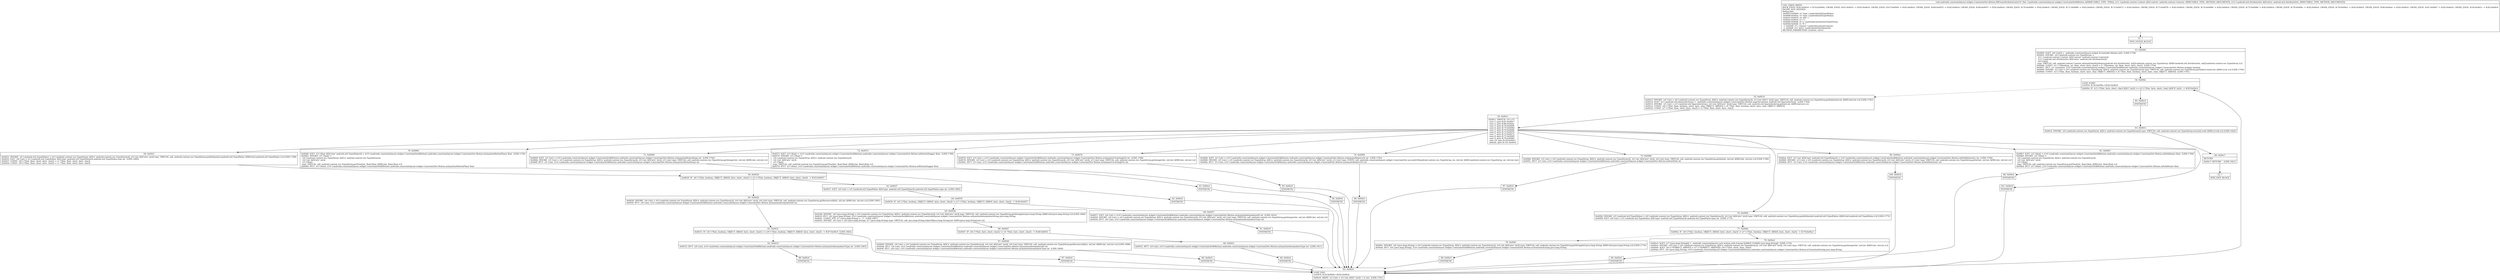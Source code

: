 digraph "CFG forandroidx.constraintlayout.widget.ConstraintSet.Motion.fillFromAttributeList(Landroid\/content\/Context;Landroid\/util\/AttributeSet;)V" {
Node_51 [shape=record,label="{51\:\ ?|MTH_ENTER_BLOCK\l}"];
Node_53 [shape=record,label="{53\:\ 0x0000|0x0000: SGET  (r0 I:int[]) =  androidx.constraintlayout.widget.R.styleable.Motion int[]  (LINE:1758)\l0x0002: INVOKE  (r0 I:android.content.res.TypedArray) = \l  (r11 I:android.content.Context A[D('context' android.content.Context)])\l  (r12 I:android.util.AttributeSet A[D('attrs' android.util.AttributeSet)])\l  (r0 I:int[])\l type: VIRTUAL call: android.content.Context.obtainStyledAttributes(android.util.AttributeSet, int[]):android.content.res.TypedArray A[MD:(android.util.AttributeSet, int[]):android.content.res.TypedArray (c)]\l0x0006: CONST  (r1 I:??[boolean, int, float, short, byte, char]) = (1 ??[boolean, int, float, short, byte, char])  (LINE:1759)\l0x0007: IPUT  (r1 I:boolean), (r10 I:androidx.constraintlayout.widget.ConstraintSet$Motion) androidx.constraintlayout.widget.ConstraintSet.Motion.mApply boolean \l0x0009: INVOKE  (r2 I:int) = (r0 I:android.content.res.TypedArray A[D('a' android.content.res.TypedArray)]) type: VIRTUAL call: android.content.res.TypedArray.getIndexCount():int A[MD:():int (c)] (LINE:1760)\l0x000d: CONST  (r3 I:??[int, float, boolean, short, byte, char, OBJECT, ARRAY]) = (0 ??[int, float, boolean, short, byte, char, OBJECT, ARRAY])  (LINE:1761)\l}"];
Node_54 [shape=record,label="{54\:\ 0x000e|LOOP_START\lLOOP:0: B:54:0x000e\-\>B:82:0x00c0\l|0x000e: IF  (r3 I:??[int, byte, short, char] A[D('i' int)]) \>= (r2 I:??[int, byte, short, char] A[D('N' int)])  \-\> B:85:0x00c4 \l}"];
Node_55 [shape=record,label="{55\:\ 0x0010|0x0010: INVOKE  (r4 I:int) = (r0 I:android.content.res.TypedArray A[D('a' android.content.res.TypedArray)]), (r3 I:int A[D('i' int)]) type: VIRTUAL call: android.content.res.TypedArray.getIndex(int):int A[MD:(int):int (c)] (LINE:1762)\l0x0014: SGET  (r5 I:android.util.SparseIntArray) =  androidx.constraintlayout.widget.ConstraintSet.Motion.mapToConstant android.util.SparseIntArray  (LINE:1764)\l0x0016: INVOKE  (r5 I:int) = (r5 I:android.util.SparseIntArray), (r4 I:int A[D('attr' int)]) type: VIRTUAL call: android.util.SparseIntArray.get(int):int A[MD:(int):int (c)]\l0x001a: CONST  (r6 I:??[int, float, boolean, short, byte, char, OBJECT, ARRAY]) = (0 ??[int, float, boolean, short, byte, char, OBJECT, ARRAY]) \l0x001b: CONST  (r7 I:??[int, float, short, byte, char]) = (3 ??[int, float, short, byte, char]) \l}"];
Node_56 [shape=record,label="{56\:\ 0x001c|0x001c: SWITCH  (r5 I:??)\l case 1: goto B:81:0x00b7\l case 2: goto B:80:0x00ae\l case 3: goto B:76:0x0094\l case 4: goto B:75:0x008d\l case 5: goto B:74:0x0084\l case 6: goto B:73:0x007b\l case 7: goto B:72:0x0072\l case 8: goto B:71:0x0069\l case 9: goto B:70:0x0060\l case 10: goto B:58:0x0021\l default: goto B:101:0x00c0 \l}"];
Node_58 [shape=record,label="{58\:\ 0x0021|0x0021: INVOKE  (r5 I:android.util.TypedValue) = (r0 I:android.content.res.TypedArray A[D('a' android.content.res.TypedArray)]), (r4 I:int A[D('attr' int)]) type: VIRTUAL call: android.content.res.TypedArray.peekValue(int):android.util.TypedValue A[MD:(int):android.util.TypedValue (c)] (LINE:1798)\l0x0025: IGET  (r6 I:int) = (r5 I:android.util.TypedValue A[D('type' android.util.TypedValue)]) android.util.TypedValue.type int  (LINE:1800)\l0x0027: CONST  (r8 I:??[int, float, short, byte, char]) = (\-2 ??[int, float, short, byte, char]) \l0x0028: CONST  (r9 I:??[int, float, short, byte, char]) = (\-1 ??[int, float, short, byte, char]) \l}"];
Node_59 [shape=record,label="{59\:\ 0x0029|0x0029: IF  (r6 I:??[int, boolean, OBJECT, ARRAY, byte, short, char]) != (r1 I:??[int, boolean, OBJECT, ARRAY, byte, short, char])  \-\> B:63:0x0037 \l}"];
Node_60 [shape=record,label="{60\:\ 0x002b|0x002b: INVOKE  (r6 I:int) = (r0 I:android.content.res.TypedArray A[D('a' android.content.res.TypedArray)]), (r4 I:int A[D('attr' int)]), (r9 I:int) type: VIRTUAL call: android.content.res.TypedArray.getResourceId(int, int):int A[MD:(int, int):int (c)] (LINE:1801)\l0x002f: IPUT  (r6 I:int), (r10 I:androidx.constraintlayout.widget.ConstraintSet$Motion) androidx.constraintlayout.widget.ConstraintSet.Motion.mQuantizeInterpolatorID int \l}"];
Node_61 [shape=record,label="{61\:\ 0x0031|0x0031: IF  (r6 I:??[int, boolean, OBJECT, ARRAY, byte, short, char]) == (r9 I:??[int, boolean, OBJECT, ARRAY, byte, short, char])  \-\> B:87:0x00c0  (LINE:1802)\l}"];
Node_62 [shape=record,label="{62\:\ 0x0033|0x0033: IPUT  (r8 I:int), (r10 I:androidx.constraintlayout.widget.ConstraintSet$Motion) androidx.constraintlayout.widget.ConstraintSet.Motion.mQuantizeInterpolatorType int  (LINE:1803)\l}"];
Node_88 [shape=record,label="{88\:\ 0x00c0|SYNTHETIC\l}"];
Node_82 [shape=record,label="{82\:\ 0x00c0|LOOP_END\lLOOP:0: B:54:0x000e\-\>B:82:0x00c0\l|0x00c0: ARITH  (r3 I:int) = (r3 I:int A[D('i' int)]) + (1 int)  (LINE:1761)\l}"];
Node_87 [shape=record,label="{87\:\ 0x00c0|SYNTHETIC\l}"];
Node_63 [shape=record,label="{63\:\ 0x0037|0x0037: IGET  (r6 I:int) = (r5 I:android.util.TypedValue A[D('type' android.util.TypedValue)]) android.util.TypedValue.type int  (LINE:1805)\l}"];
Node_64 [shape=record,label="{64\:\ 0x0039|0x0039: IF  (r6 I:??[int, boolean, OBJECT, ARRAY, byte, short, char]) != (r7 I:??[int, boolean, OBJECT, ARRAY, byte, short, char])  \-\> B:69:0x0057 \l}"];
Node_65 [shape=record,label="{65\:\ 0x003b|0x003b: INVOKE  (r6 I:java.lang.String) = (r0 I:android.content.res.TypedArray A[D('a' android.content.res.TypedArray)]), (r4 I:int A[D('attr' int)]) type: VIRTUAL call: android.content.res.TypedArray.getString(int):java.lang.String A[MD:(int):java.lang.String (c)] (LINE:1806)\l0x003f: IPUT  (r6 I:java.lang.String), (r10 I:androidx.constraintlayout.widget.ConstraintSet$Motion) androidx.constraintlayout.widget.ConstraintSet.Motion.mQuantizeInterpolatorString java.lang.String \l0x0041: CONST_STR  (r7 I:java.lang.String) =  \"\/\"  (LINE:1807)\l0x0043: INVOKE  (r6 I:int) = (r6 I:java.lang.String), (r7 I:java.lang.String) type: VIRTUAL call: java.lang.String.indexOf(java.lang.String):int A[MD:(java.lang.String):int (c)]\l}"];
Node_66 [shape=record,label="{66\:\ 0x0047|0x0047: IF  (r6 I:??[int, byte, short, char]) \<= (0 ??[int, byte, short, char])  \-\> B:68:0x0053 \l}"];
Node_67 [shape=record,label="{67\:\ 0x0049|0x0049: INVOKE  (r6 I:int) = (r0 I:android.content.res.TypedArray A[D('a' android.content.res.TypedArray)]), (r4 I:int A[D('attr' int)]), (r9 I:int) type: VIRTUAL call: android.content.res.TypedArray.getResourceId(int, int):int A[MD:(int, int):int (c)] (LINE:1808)\l0x004d: IPUT  (r6 I:int), (r10 I:androidx.constraintlayout.widget.ConstraintSet$Motion) androidx.constraintlayout.widget.ConstraintSet.Motion.mQuantizeInterpolatorID int \l0x004f: IPUT  (r8 I:int), (r10 I:androidx.constraintlayout.widget.ConstraintSet$Motion) androidx.constraintlayout.widget.ConstraintSet.Motion.mQuantizeInterpolatorType int  (LINE:1809)\l}"];
Node_89 [shape=record,label="{89\:\ 0x00c0|SYNTHETIC\l}"];
Node_68 [shape=record,label="{68\:\ 0x0053|0x0053: IPUT  (r9 I:int), (r10 I:androidx.constraintlayout.widget.ConstraintSet$Motion) androidx.constraintlayout.widget.ConstraintSet.Motion.mQuantizeInterpolatorType int  (LINE:1811)\l}"];
Node_90 [shape=record,label="{90\:\ 0x00c0|SYNTHETIC\l}"];
Node_69 [shape=record,label="{69\:\ 0x0057|0x0057: IGET  (r6 I:int) = (r10 I:androidx.constraintlayout.widget.ConstraintSet$Motion) androidx.constraintlayout.widget.ConstraintSet.Motion.mQuantizeInterpolatorID int  (LINE:1814)\l0x0059: INVOKE  (r6 I:int) = (r0 I:android.content.res.TypedArray A[D('a' android.content.res.TypedArray)]), (r4 I:int A[D('attr' int)]), (r6 I:int) type: VIRTUAL call: android.content.res.TypedArray.getInteger(int, int):int A[MD:(int, int):int (c)]\l0x005d: IPUT  (r6 I:int), (r10 I:androidx.constraintlayout.widget.ConstraintSet$Motion) androidx.constraintlayout.widget.ConstraintSet.Motion.mQuantizeInterpolatorType int \l}"];
Node_91 [shape=record,label="{91\:\ 0x00c0|SYNTHETIC\l}"];
Node_70 [shape=record,label="{70\:\ 0x0060|0x0060: IGET  (r5 I:float A[D('type' android.util.TypedValue)]) = (r10 I:androidx.constraintlayout.widget.ConstraintSet$Motion) androidx.constraintlayout.widget.ConstraintSet.Motion.mQuantizeMotionPhase float  (LINE:1795)\l0x0062: INVOKE  (r5 I:float) = \l  (r0 I:android.content.res.TypedArray A[D('a' android.content.res.TypedArray)])\l  (r4 I:int A[D('attr' int)])\l  (r5 I:float)\l type: VIRTUAL call: android.content.res.TypedArray.getFloat(int, float):float A[MD:(int, float):float (c)]\l0x0066: IPUT  (r5 I:float), (r10 I:androidx.constraintlayout.widget.ConstraintSet$Motion) androidx.constraintlayout.widget.ConstraintSet.Motion.mQuantizeMotionPhase float \l}"];
Node_92 [shape=record,label="{92\:\ 0x00c0|SYNTHETIC\l}"];
Node_71 [shape=record,label="{71\:\ 0x0069|0x0069: IGET  (r5 I:int) = (r10 I:androidx.constraintlayout.widget.ConstraintSet$Motion) androidx.constraintlayout.widget.ConstraintSet.Motion.mQuantizeMotionSteps int  (LINE:1792)\l0x006b: INVOKE  (r5 I:int) = (r0 I:android.content.res.TypedArray A[D('a' android.content.res.TypedArray)]), (r4 I:int A[D('attr' int)]), (r5 I:int) type: VIRTUAL call: android.content.res.TypedArray.getInteger(int, int):int A[MD:(int, int):int (c)]\l0x006f: IPUT  (r5 I:int), (r10 I:androidx.constraintlayout.widget.ConstraintSet$Motion) androidx.constraintlayout.widget.ConstraintSet.Motion.mQuantizeMotionSteps int \l}"];
Node_93 [shape=record,label="{93\:\ 0x00c0|SYNTHETIC\l}"];
Node_72 [shape=record,label="{72\:\ 0x0072|0x0072: IGET  (r5 I:float) = (r10 I:androidx.constraintlayout.widget.ConstraintSet$Motion) androidx.constraintlayout.widget.ConstraintSet.Motion.mMotionStagger float  (LINE:1789)\l0x0074: INVOKE  (r5 I:float) = \l  (r0 I:android.content.res.TypedArray A[D('a' android.content.res.TypedArray)])\l  (r4 I:int A[D('attr' int)])\l  (r5 I:float)\l type: VIRTUAL call: android.content.res.TypedArray.getFloat(int, float):float A[MD:(int, float):float (c)]\l0x0078: IPUT  (r5 I:float), (r10 I:androidx.constraintlayout.widget.ConstraintSet$Motion) androidx.constraintlayout.widget.ConstraintSet.Motion.mMotionStagger float \l}"];
Node_94 [shape=record,label="{94\:\ 0x00c0|SYNTHETIC\l}"];
Node_73 [shape=record,label="{73\:\ 0x007b|0x007b: IGET  (r5 I:int) = (r10 I:androidx.constraintlayout.widget.ConstraintSet$Motion) androidx.constraintlayout.widget.ConstraintSet.Motion.mAnimateCircleAngleTo int  (LINE:1786)\l0x007d: INVOKE  (r5 I:int) = (r0 I:android.content.res.TypedArray A[D('a' android.content.res.TypedArray)]), (r4 I:int A[D('attr' int)]), (r5 I:int) type: VIRTUAL call: android.content.res.TypedArray.getInteger(int, int):int A[MD:(int, int):int (c)]\l0x0081: IPUT  (r5 I:int), (r10 I:androidx.constraintlayout.widget.ConstraintSet$Motion) androidx.constraintlayout.widget.ConstraintSet.Motion.mAnimateCircleAngleTo int \l}"];
Node_95 [shape=record,label="{95\:\ 0x00c0|SYNTHETIC\l}"];
Node_74 [shape=record,label="{74\:\ 0x0084|0x0084: IGET  (r5 I:int) = (r10 I:androidx.constraintlayout.widget.ConstraintSet$Motion) androidx.constraintlayout.widget.ConstraintSet.Motion.mAnimateRelativeTo int  (LINE:1783)\l0x0086: INVOKE  (r5 I:int) = (r0 I:android.content.res.TypedArray A[D('a' android.content.res.TypedArray)]), (r4 I:int A[D('attr' int)]), (r5 I:int) type: STATIC call: androidx.constraintlayout.widget.ConstraintSet.access$100(android.content.res.TypedArray, int, int):int A[MD:(android.content.res.TypedArray, int, int):int (m)]\l0x008a: IPUT  (r5 I:int), (r10 I:androidx.constraintlayout.widget.ConstraintSet$Motion) androidx.constraintlayout.widget.ConstraintSet.Motion.mAnimateRelativeTo int \l}"];
Node_96 [shape=record,label="{96\:\ 0x00c0|SYNTHETIC\l}"];
Node_75 [shape=record,label="{75\:\ 0x008d|0x008d: INVOKE  (r5 I:int) = (r0 I:android.content.res.TypedArray A[D('a' android.content.res.TypedArray)]), (r4 I:int A[D('attr' int)]), (r6 I:int) type: VIRTUAL call: android.content.res.TypedArray.getInt(int, int):int A[MD:(int, int):int (c)] (LINE:1780)\l0x0091: IPUT  (r5 I:int), (r10 I:androidx.constraintlayout.widget.ConstraintSet$Motion) androidx.constraintlayout.widget.ConstraintSet.Motion.mDrawPath int \l}"];
Node_97 [shape=record,label="{97\:\ 0x00c0|SYNTHETIC\l}"];
Node_76 [shape=record,label="{76\:\ 0x0094|0x0094: INVOKE  (r5 I:android.util.TypedValue) = (r0 I:android.content.res.TypedArray A[D('a' android.content.res.TypedArray)]), (r4 I:int A[D('attr' int)]) type: VIRTUAL call: android.content.res.TypedArray.peekValue(int):android.util.TypedValue A[MD:(int):android.util.TypedValue (c)] (LINE:1772)\l0x0098: IGET  (r8 I:int) = (r5 I:android.util.TypedValue A[D('type' android.util.TypedValue)]) android.util.TypedValue.type int  (LINE:1773)\l}"];
Node_77 [shape=record,label="{77\:\ 0x009a|0x009a: IF  (r8 I:??[int, boolean, OBJECT, ARRAY, byte, short, char]) != (r7 I:??[int, boolean, OBJECT, ARRAY, byte, short, char])  \-\> B:79:0x00a3 \l}"];
Node_78 [shape=record,label="{78\:\ 0x009c|0x009c: INVOKE  (r6 I:java.lang.String) = (r0 I:android.content.res.TypedArray A[D('a' android.content.res.TypedArray)]), (r4 I:int A[D('attr' int)]) type: VIRTUAL call: android.content.res.TypedArray.getString(int):java.lang.String A[MD:(int):java.lang.String (c)] (LINE:1774)\l0x00a0: IPUT  (r6 I:java.lang.String), (r10 I:androidx.constraintlayout.widget.ConstraintSet$Motion) androidx.constraintlayout.widget.ConstraintSet.Motion.mTransitionEasing java.lang.String \l}"];
Node_98 [shape=record,label="{98\:\ 0x00c0|SYNTHETIC\l}"];
Node_79 [shape=record,label="{79\:\ 0x00a3|0x00a3: SGET  (r7 I:java.lang.String[]) =  androidx.constraintlayout.core.motion.utils.Easing.NAMED_EASING java.lang.String[]  (LINE:1776)\l0x00a5: INVOKE  (r6 I:int) = (r0 I:android.content.res.TypedArray A[D('a' android.content.res.TypedArray)]), (r4 I:int A[D('attr' int)]), (r6 I:int) type: VIRTUAL call: android.content.res.TypedArray.getInteger(int, int):int A[MD:(int, int):int (c)]\l0x00a9: AGET  (r6 I:??[OBJECT, ARRAY]) = (r7 I:??[OBJECT, ARRAY][]), (r6 I:??[int, short, byte, char]) \l0x00ab: IPUT  (r6 I:java.lang.String), (r10 I:androidx.constraintlayout.widget.ConstraintSet$Motion) androidx.constraintlayout.widget.ConstraintSet.Motion.mTransitionEasing java.lang.String \l}"];
Node_99 [shape=record,label="{99\:\ 0x00c0|SYNTHETIC\l}"];
Node_80 [shape=record,label="{80\:\ 0x00ae|0x00ae: IGET  (r5 I:int A[D('type' android.util.TypedValue)]) = (r10 I:androidx.constraintlayout.widget.ConstraintSet$Motion) androidx.constraintlayout.widget.ConstraintSet.Motion.mPathMotionArc int  (LINE:1769)\l0x00b0: INVOKE  (r5 I:int) = (r0 I:android.content.res.TypedArray A[D('a' android.content.res.TypedArray)]), (r4 I:int A[D('attr' int)]), (r5 I:int) type: VIRTUAL call: android.content.res.TypedArray.getInt(int, int):int A[MD:(int, int):int (c)]\l0x00b4: IPUT  (r5 I:int), (r10 I:androidx.constraintlayout.widget.ConstraintSet$Motion) androidx.constraintlayout.widget.ConstraintSet.Motion.mPathMotionArc int \l}"];
Node_100 [shape=record,label="{100\:\ 0x00c0|SYNTHETIC\l}"];
Node_81 [shape=record,label="{81\:\ 0x00b7|0x00b7: IGET  (r5 I:float) = (r10 I:androidx.constraintlayout.widget.ConstraintSet$Motion) androidx.constraintlayout.widget.ConstraintSet.Motion.mPathRotate float  (LINE:1766)\l0x00b9: INVOKE  (r5 I:float) = \l  (r0 I:android.content.res.TypedArray A[D('a' android.content.res.TypedArray)])\l  (r4 I:int A[D('attr' int)])\l  (r5 I:float)\l type: VIRTUAL call: android.content.res.TypedArray.getFloat(int, float):float A[MD:(int, float):float (c)]\l0x00bd: IPUT  (r5 I:float), (r10 I:androidx.constraintlayout.widget.ConstraintSet$Motion) androidx.constraintlayout.widget.ConstraintSet.Motion.mPathRotate float \l}"];
Node_86 [shape=record,label="{86\:\ 0x00c0|SYNTHETIC\l}"];
Node_101 [shape=record,label="{101\:\ 0x00c0|SYNTHETIC\l}"];
Node_85 [shape=record,label="{85\:\ 0x00c4|SYNTHETIC\l}"];
Node_83 [shape=record,label="{83\:\ 0x00c4|0x00c4: INVOKE  (r0 I:android.content.res.TypedArray A[D('a' android.content.res.TypedArray)]) type: VIRTUAL call: android.content.res.TypedArray.recycle():void A[MD:():void (c)] (LINE:1820)\l}"];
Node_84 [shape=record,label="{84\:\ 0x00c7|RETURN\l|0x00c7: RETURN    (LINE:1821)\l}"];
Node_52 [shape=record,label="{52\:\ ?|MTH_EXIT_BLOCK\l}"];
MethodNode[shape=record,label="{void androidx.constraintlayout.widget.ConstraintSet.Motion.fillFromAttributeList((r10 'this' I:androidx.constraintlayout.widget.ConstraintSet$Motion A[IMMUTABLE_TYPE, THIS]), (r11 I:android.content.Context A[D('context' android.content.Context), IMMUTABLE_TYPE, METHOD_ARGUMENT]), (r12 I:android.util.AttributeSet A[D('attrs' android.util.AttributeSet), IMMUTABLE_TYPE, METHOD_ARGUMENT]))  | USE_LINES_HINTS\lBACK_EDGE: B:82:0x00c0 \-\> B:54:0x000e, CROSS_EDGE: B:61:0x0031 \-\> B:82:0x00c0, CROSS_EDGE: B:67:0x0049 \-\> B:82:0x00c0, CROSS_EDGE: B:68:0x0053 \-\> B:82:0x00c0, CROSS_EDGE: B:69:0x0057 \-\> B:82:0x00c0, CROSS_EDGE: B:70:0x0060 \-\> B:82:0x00c0, CROSS_EDGE: B:71:0x0069 \-\> B:82:0x00c0, CROSS_EDGE: B:72:0x0072 \-\> B:82:0x00c0, CROSS_EDGE: B:73:0x007b \-\> B:82:0x00c0, CROSS_EDGE: B:74:0x0084 \-\> B:82:0x00c0, CROSS_EDGE: B:75:0x008d \-\> B:82:0x00c0, CROSS_EDGE: B:78:0x009c \-\> B:82:0x00c0, CROSS_EDGE: B:79:0x00a3 \-\> B:82:0x00c0, CROSS_EDGE: B:80:0x00ae \-\> B:82:0x00c0, CROSS_EDGE: B:81:0x00b7 \-\> B:82:0x00c0, CROSS_EDGE: B:56:0x001c \-\> B:82:0x00c0\lINLINE_NOT_NEEDED\lDebug Info:\l  0x0025\-0x0060: r5 'type' Landroid\/util\/TypedValue;\l  0x0098\-0x00ae: r5 'type' Landroid\/util\/TypedValue;\l  0x0014\-0x00c0: r4 'attr' I\l  0x000e\-0x00c4: r3 'i' I\l  0x0006\-0x00df: r0 'a' Landroid\/content\/res\/TypedArray;\l  0x000d\-0x00df: r2 'N' I\l  \-1 \-0x00df: r11 'context' Landroid\/content\/Context;\l  \-1 \-0x00df: r12 'attrs' Landroid\/util\/AttributeSet;\lMETHOD_PARAMETERS: [context, attrs]\l}"];
MethodNode -> Node_51;Node_51 -> Node_53;
Node_53 -> Node_54;
Node_54 -> Node_55[style=dashed];
Node_54 -> Node_85;
Node_55 -> Node_56;
Node_56 -> Node_58;
Node_56 -> Node_70;
Node_56 -> Node_71;
Node_56 -> Node_72;
Node_56 -> Node_73;
Node_56 -> Node_74;
Node_56 -> Node_75;
Node_56 -> Node_76;
Node_56 -> Node_80;
Node_56 -> Node_81;
Node_56 -> Node_101;
Node_58 -> Node_59;
Node_59 -> Node_60[style=dashed];
Node_59 -> Node_63;
Node_60 -> Node_61;
Node_61 -> Node_62[style=dashed];
Node_61 -> Node_87;
Node_62 -> Node_88;
Node_88 -> Node_82;
Node_82 -> Node_54;
Node_87 -> Node_82;
Node_63 -> Node_64;
Node_64 -> Node_65[style=dashed];
Node_64 -> Node_69;
Node_65 -> Node_66;
Node_66 -> Node_67[style=dashed];
Node_66 -> Node_68;
Node_67 -> Node_89;
Node_89 -> Node_82;
Node_68 -> Node_90;
Node_90 -> Node_82;
Node_69 -> Node_91;
Node_91 -> Node_82;
Node_70 -> Node_92;
Node_92 -> Node_82;
Node_71 -> Node_93;
Node_93 -> Node_82;
Node_72 -> Node_94;
Node_94 -> Node_82;
Node_73 -> Node_95;
Node_95 -> Node_82;
Node_74 -> Node_96;
Node_96 -> Node_82;
Node_75 -> Node_97;
Node_97 -> Node_82;
Node_76 -> Node_77;
Node_77 -> Node_78[style=dashed];
Node_77 -> Node_79;
Node_78 -> Node_98;
Node_98 -> Node_82;
Node_79 -> Node_99;
Node_99 -> Node_82;
Node_80 -> Node_100;
Node_100 -> Node_82;
Node_81 -> Node_86;
Node_86 -> Node_82;
Node_101 -> Node_82;
Node_85 -> Node_83;
Node_83 -> Node_84;
Node_84 -> Node_52;
}

